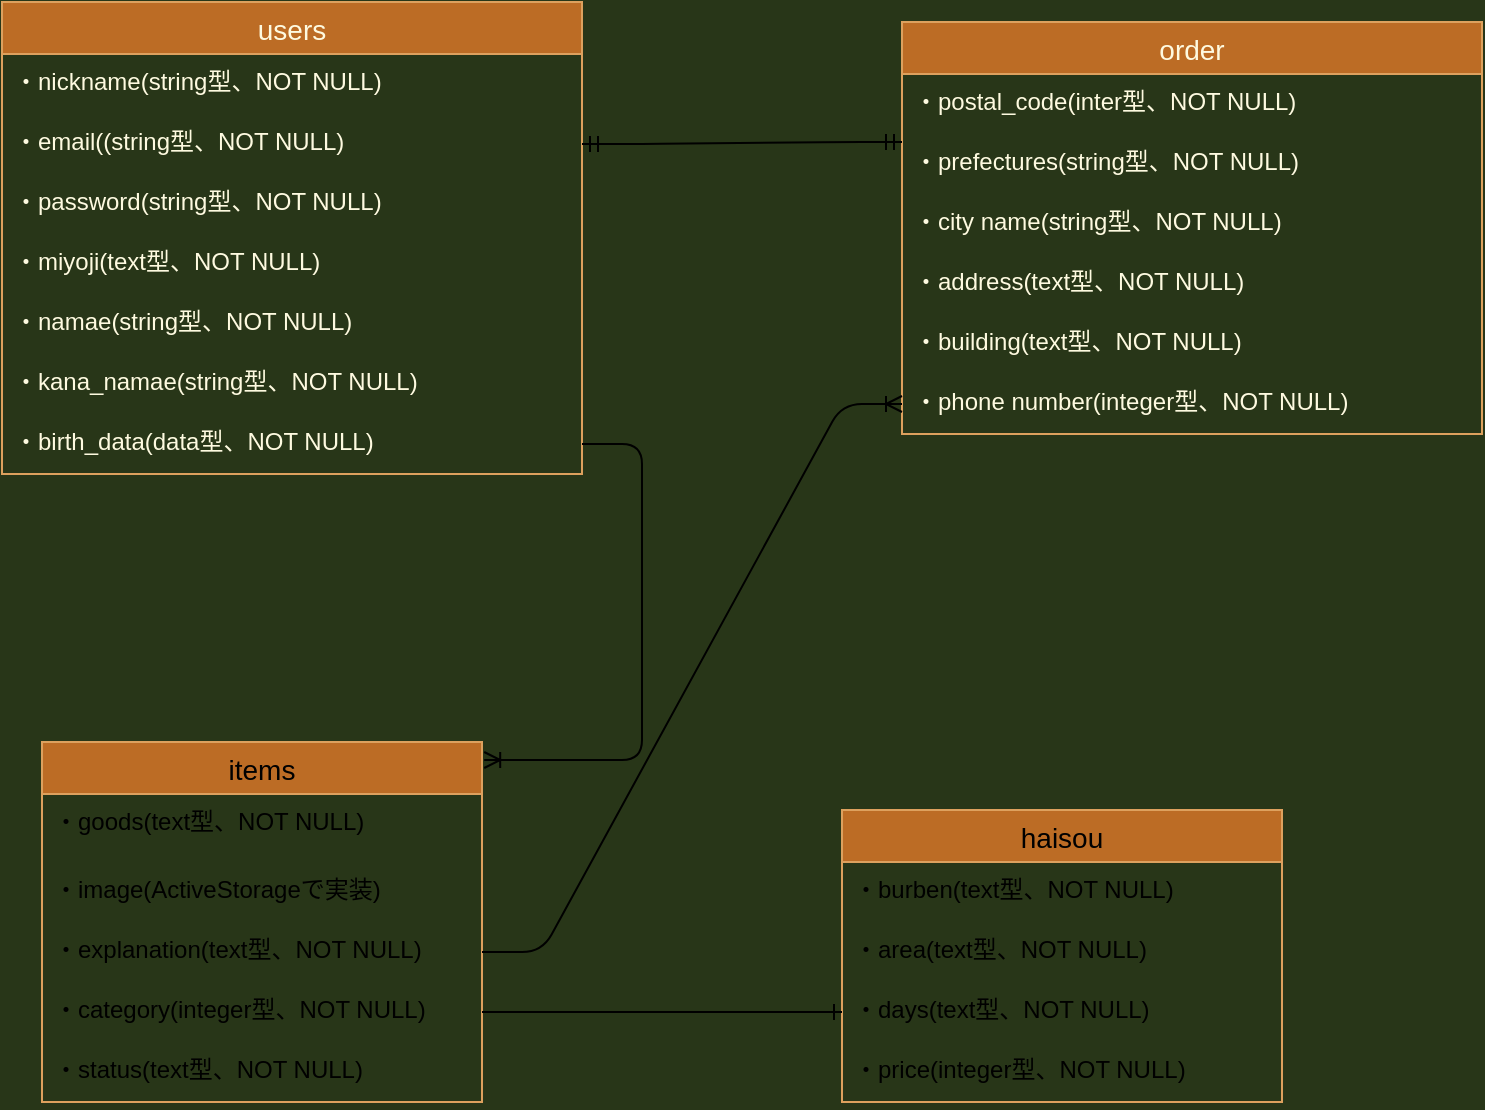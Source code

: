 <mxfile version="14.2.4" type="embed">
    <diagram id="Tead2N1Zccxg9dlTcGx4" name="ページ1">
        <mxGraphModel dx="968" dy="576" grid="1" gridSize="10" guides="1" tooltips="1" connect="1" arrows="1" fold="1" page="1" pageScale="1" pageWidth="827" pageHeight="1169" background="#283618" math="0" shadow="0">
            <root>
                <mxCell id="0"/>
                <mxCell id="1" parent="0"/>
                <mxCell id="60" value="users" style="swimlane;fontStyle=0;childLayout=stackLayout;horizontal=1;startSize=26;horizontalStack=0;resizeParent=1;resizeParentMax=0;resizeLast=0;collapsible=1;marginBottom=0;align=center;fontSize=14;rounded=0;sketch=0;fillColor=#BC6C25;strokeColor=#DDA15E;fontColor=#FEFAE0;" parent="1" vertex="1">
                    <mxGeometry x="20" y="10" width="290" height="236" as="geometry"/>
                </mxCell>
                <mxCell id="63" value="・nickname(string型、NOT NULL)" style="text;strokeColor=none;fillColor=none;spacingLeft=4;spacingRight=4;overflow=hidden;rotatable=0;points=[[0,0.5],[1,0.5]];portConstraint=eastwest;fontSize=12;fontColor=#FEFAE0;" parent="60" vertex="1">
                    <mxGeometry y="26" width="290" height="30" as="geometry"/>
                </mxCell>
                <mxCell id="64" value="・email((string型、NOT NULL)" style="text;strokeColor=none;fillColor=none;spacingLeft=4;spacingRight=4;overflow=hidden;rotatable=0;points=[[0,0.5],[1,0.5]];portConstraint=eastwest;fontSize=12;fontColor=#FEFAE0;" parent="60" vertex="1">
                    <mxGeometry y="56" width="290" height="30" as="geometry"/>
                </mxCell>
                <mxCell id="67" value="・password(string型、NOT NULL)" style="text;strokeColor=none;fillColor=none;spacingLeft=4;spacingRight=4;overflow=hidden;rotatable=0;points=[[0,0.5],[1,0.5]];portConstraint=eastwest;fontSize=12;fontColor=#FEFAE0;" parent="60" vertex="1">
                    <mxGeometry y="86" width="290" height="30" as="geometry"/>
                </mxCell>
                <mxCell id="72" value="・miyoji(text型、NOT NULL)" style="text;strokeColor=none;fillColor=none;spacingLeft=4;spacingRight=4;overflow=hidden;rotatable=0;points=[[0,0.5],[1,0.5]];portConstraint=eastwest;fontSize=12;fontColor=#FEFAE0;" parent="60" vertex="1">
                    <mxGeometry y="116" width="290" height="30" as="geometry"/>
                </mxCell>
                <mxCell id="73" value="・namae(string型、NOT NULL)" style="text;strokeColor=none;fillColor=none;spacingLeft=4;spacingRight=4;overflow=hidden;rotatable=0;points=[[0,0.5],[1,0.5]];portConstraint=eastwest;fontSize=12;fontColor=#FEFAE0;" parent="60" vertex="1">
                    <mxGeometry y="146" width="290" height="30" as="geometry"/>
                </mxCell>
                <mxCell id="75" value="・kana_namae(string型、NOT NULL)" style="text;strokeColor=none;fillColor=none;spacingLeft=4;spacingRight=4;overflow=hidden;rotatable=0;points=[[0,0.5],[1,0.5]];portConstraint=eastwest;fontSize=12;fontColor=#FEFAE0;" parent="60" vertex="1">
                    <mxGeometry y="176" width="290" height="30" as="geometry"/>
                </mxCell>
                <mxCell id="76" value="・birth_data(data型、NOT NULL)&#10;" style="text;strokeColor=none;fillColor=none;spacingLeft=4;spacingRight=4;overflow=hidden;rotatable=0;points=[[0,0.5],[1,0.5]];portConstraint=eastwest;fontSize=12;fontColor=#FEFAE0;" parent="60" vertex="1">
                    <mxGeometry y="206" width="290" height="30" as="geometry"/>
                </mxCell>
                <mxCell id="68" value="items" style="swimlane;fontStyle=0;childLayout=stackLayout;horizontal=1;startSize=26;horizontalStack=0;resizeParent=1;resizeParentMax=0;resizeLast=0;collapsible=1;marginBottom=0;align=center;fontSize=14;rounded=0;sketch=0;strokeColor=#DDA15E;fillColor=#BC6C25;" parent="1" vertex="1">
                    <mxGeometry x="40" y="380" width="220" height="180" as="geometry"/>
                </mxCell>
                <mxCell id="69" value="・goods(text型、NOT NULL)" style="text;strokeColor=none;fillColor=none;spacingLeft=4;spacingRight=4;overflow=hidden;rotatable=0;points=[[0,0.5],[1,0.5]];portConstraint=eastwest;fontSize=12;" parent="68" vertex="1">
                    <mxGeometry y="26" width="220" height="34" as="geometry"/>
                </mxCell>
                <mxCell id="70" value="・image(ActiveStorageで実装)" style="text;strokeColor=none;fillColor=none;spacingLeft=4;spacingRight=4;overflow=hidden;rotatable=0;points=[[0,0.5],[1,0.5]];portConstraint=eastwest;fontSize=12;" parent="68" vertex="1">
                    <mxGeometry y="60" width="220" height="30" as="geometry"/>
                </mxCell>
                <mxCell id="71" value="・explanation(text型、NOT NULL)" style="text;strokeColor=none;fillColor=none;spacingLeft=4;spacingRight=4;overflow=hidden;rotatable=0;points=[[0,0.5],[1,0.5]];portConstraint=eastwest;fontSize=12;" parent="68" vertex="1">
                    <mxGeometry y="90" width="220" height="30" as="geometry"/>
                </mxCell>
                <mxCell id="90" value="・category(integer型、NOT NULL)" style="text;strokeColor=none;fillColor=none;spacingLeft=4;spacingRight=4;overflow=hidden;rotatable=0;points=[[0,0.5],[1,0.5]];portConstraint=eastwest;fontSize=12;" vertex="1" parent="68">
                    <mxGeometry y="120" width="220" height="30" as="geometry"/>
                </mxCell>
                <mxCell id="104" value="・status(text型、NOT NULL)" style="text;strokeColor=none;fillColor=none;spacingLeft=4;spacingRight=4;overflow=hidden;rotatable=0;points=[[0,0.5],[1,0.5]];portConstraint=eastwest;fontSize=12;" vertex="1" parent="68">
                    <mxGeometry y="150" width="220" height="30" as="geometry"/>
                </mxCell>
                <mxCell id="77" value="order" style="swimlane;fontStyle=0;childLayout=stackLayout;horizontal=1;startSize=26;horizontalStack=0;resizeParent=1;resizeParentMax=0;resizeLast=0;collapsible=1;marginBottom=0;align=center;fontSize=14;rounded=0;sketch=0;fillColor=#BC6C25;strokeColor=#DDA15E;fontColor=#FEFAE0;" vertex="1" parent="1">
                    <mxGeometry x="470" y="20" width="290" height="206" as="geometry"/>
                </mxCell>
                <mxCell id="79" value="・postal_code(inter型、NOT NULL)" style="text;strokeColor=none;fillColor=none;spacingLeft=4;spacingRight=4;overflow=hidden;rotatable=0;points=[[0,0.5],[1,0.5]];portConstraint=eastwest;fontSize=12;fontColor=#FEFAE0;" vertex="1" parent="77">
                    <mxGeometry y="26" width="290" height="30" as="geometry"/>
                </mxCell>
                <mxCell id="80" value="・prefectures(string型、NOT NULL)" style="text;strokeColor=none;fillColor=none;spacingLeft=4;spacingRight=4;overflow=hidden;rotatable=0;points=[[0,0.5],[1,0.5]];portConstraint=eastwest;fontSize=12;fontColor=#FEFAE0;" vertex="1" parent="77">
                    <mxGeometry y="56" width="290" height="30" as="geometry"/>
                </mxCell>
                <mxCell id="81" value="・city name(string型、NOT NULL)" style="text;strokeColor=none;fillColor=none;spacingLeft=4;spacingRight=4;overflow=hidden;rotatable=0;points=[[0,0.5],[1,0.5]];portConstraint=eastwest;fontSize=12;fontColor=#FEFAE0;" vertex="1" parent="77">
                    <mxGeometry y="86" width="290" height="30" as="geometry"/>
                </mxCell>
                <mxCell id="103" value="・address(text型、NOT NULL)" style="text;strokeColor=none;fillColor=none;spacingLeft=4;spacingRight=4;overflow=hidden;rotatable=0;points=[[0,0.5],[1,0.5]];portConstraint=eastwest;fontSize=12;fontColor=#FEFAE0;" vertex="1" parent="77">
                    <mxGeometry y="116" width="290" height="30" as="geometry"/>
                </mxCell>
                <mxCell id="82" value="・building(text型、NOT NULL)" style="text;strokeColor=none;fillColor=none;spacingLeft=4;spacingRight=4;overflow=hidden;rotatable=0;points=[[0,0.5],[1,0.5]];portConstraint=eastwest;fontSize=12;fontColor=#FEFAE0;" vertex="1" parent="77">
                    <mxGeometry y="146" width="290" height="30" as="geometry"/>
                </mxCell>
                <mxCell id="83" value="・phone number(integer型、NOT NULL)" style="text;strokeColor=none;fillColor=none;spacingLeft=4;spacingRight=4;overflow=hidden;rotatable=0;points=[[0,0.5],[1,0.5]];portConstraint=eastwest;fontSize=12;fontColor=#FEFAE0;" vertex="1" parent="77">
                    <mxGeometry y="176" width="290" height="30" as="geometry"/>
                </mxCell>
                <mxCell id="86" value="haisou" style="swimlane;fontStyle=0;childLayout=stackLayout;horizontal=1;startSize=26;horizontalStack=0;resizeParent=1;resizeParentMax=0;resizeLast=0;collapsible=1;marginBottom=0;align=center;fontSize=14;rounded=0;sketch=0;strokeColor=#DDA15E;fillColor=#BC6C25;" vertex="1" parent="1">
                    <mxGeometry x="440" y="414" width="220" height="146" as="geometry"/>
                </mxCell>
                <mxCell id="87" value="・burben(text型、NOT NULL)" style="text;strokeColor=none;fillColor=none;spacingLeft=4;spacingRight=4;overflow=hidden;rotatable=0;points=[[0,0.5],[1,0.5]];portConstraint=eastwest;fontSize=12;" vertex="1" parent="86">
                    <mxGeometry y="26" width="220" height="30" as="geometry"/>
                </mxCell>
                <mxCell id="89" value="・area(text型、NOT NULL)" style="text;strokeColor=none;fillColor=none;spacingLeft=4;spacingRight=4;overflow=hidden;rotatable=0;points=[[0,0.5],[1,0.5]];portConstraint=eastwest;fontSize=12;" vertex="1" parent="86">
                    <mxGeometry y="56" width="220" height="30" as="geometry"/>
                </mxCell>
                <mxCell id="93" value="・days(text型、NOT NULL)" style="text;strokeColor=none;fillColor=none;spacingLeft=4;spacingRight=4;overflow=hidden;rotatable=0;points=[[0,0.5],[1,0.5]];portConstraint=eastwest;fontSize=12;" vertex="1" parent="86">
                    <mxGeometry y="86" width="220" height="30" as="geometry"/>
                </mxCell>
                <mxCell id="94" value="・price(integer型、NOT NULL)" style="text;strokeColor=none;fillColor=none;spacingLeft=4;spacingRight=4;overflow=hidden;rotatable=0;points=[[0,0.5],[1,0.5]];portConstraint=eastwest;fontSize=12;" vertex="1" parent="86">
                    <mxGeometry y="116" width="220" height="30" as="geometry"/>
                </mxCell>
                <mxCell id="97" value="" style="edgeStyle=entityRelationEdgeStyle;fontSize=12;html=1;endArrow=ERoneToMany;entryX=1.005;entryY=0.05;entryDx=0;entryDy=0;entryPerimeter=0;" edge="1" parent="1" source="76" target="68">
                    <mxGeometry width="100" height="100" relative="1" as="geometry">
                        <mxPoint x="200" y="307" as="sourcePoint"/>
                        <mxPoint x="263" y="391" as="targetPoint"/>
                    </mxGeometry>
                </mxCell>
                <mxCell id="98" value="" style="edgeStyle=entityRelationEdgeStyle;fontSize=12;html=1;endArrow=ERoneToMany;exitX=1;exitY=0.5;exitDx=0;exitDy=0;entryX=0;entryY=0.5;entryDx=0;entryDy=0;" edge="1" parent="1" source="71" target="83">
                    <mxGeometry width="100" height="100" relative="1" as="geometry">
                        <mxPoint x="370" y="340" as="sourcePoint"/>
                        <mxPoint x="470" y="240" as="targetPoint"/>
                    </mxGeometry>
                </mxCell>
                <mxCell id="100" value="" style="edgeStyle=entityRelationEdgeStyle;fontSize=12;html=1;endArrow=ERmandOne;startArrow=ERmandOne;exitX=1;exitY=0.5;exitDx=0;exitDy=0;" edge="1" parent="1" source="64">
                    <mxGeometry width="100" height="100" relative="1" as="geometry">
                        <mxPoint x="440" y="340" as="sourcePoint"/>
                        <mxPoint x="470" y="80" as="targetPoint"/>
                    </mxGeometry>
                </mxCell>
                <mxCell id="102" value="" style="edgeStyle=entityRelationEdgeStyle;fontSize=12;html=1;endArrow=ERone;endFill=1;exitX=1;exitY=0.5;exitDx=0;exitDy=0;entryX=0;entryY=0.5;entryDx=0;entryDy=0;" edge="1" parent="1" source="90" target="93">
                    <mxGeometry width="100" height="100" relative="1" as="geometry">
                        <mxPoint x="440" y="340" as="sourcePoint"/>
                        <mxPoint x="330" y="523" as="targetPoint"/>
                    </mxGeometry>
                </mxCell>
            </root>
        </mxGraphModel>
    </diagram>
</mxfile>